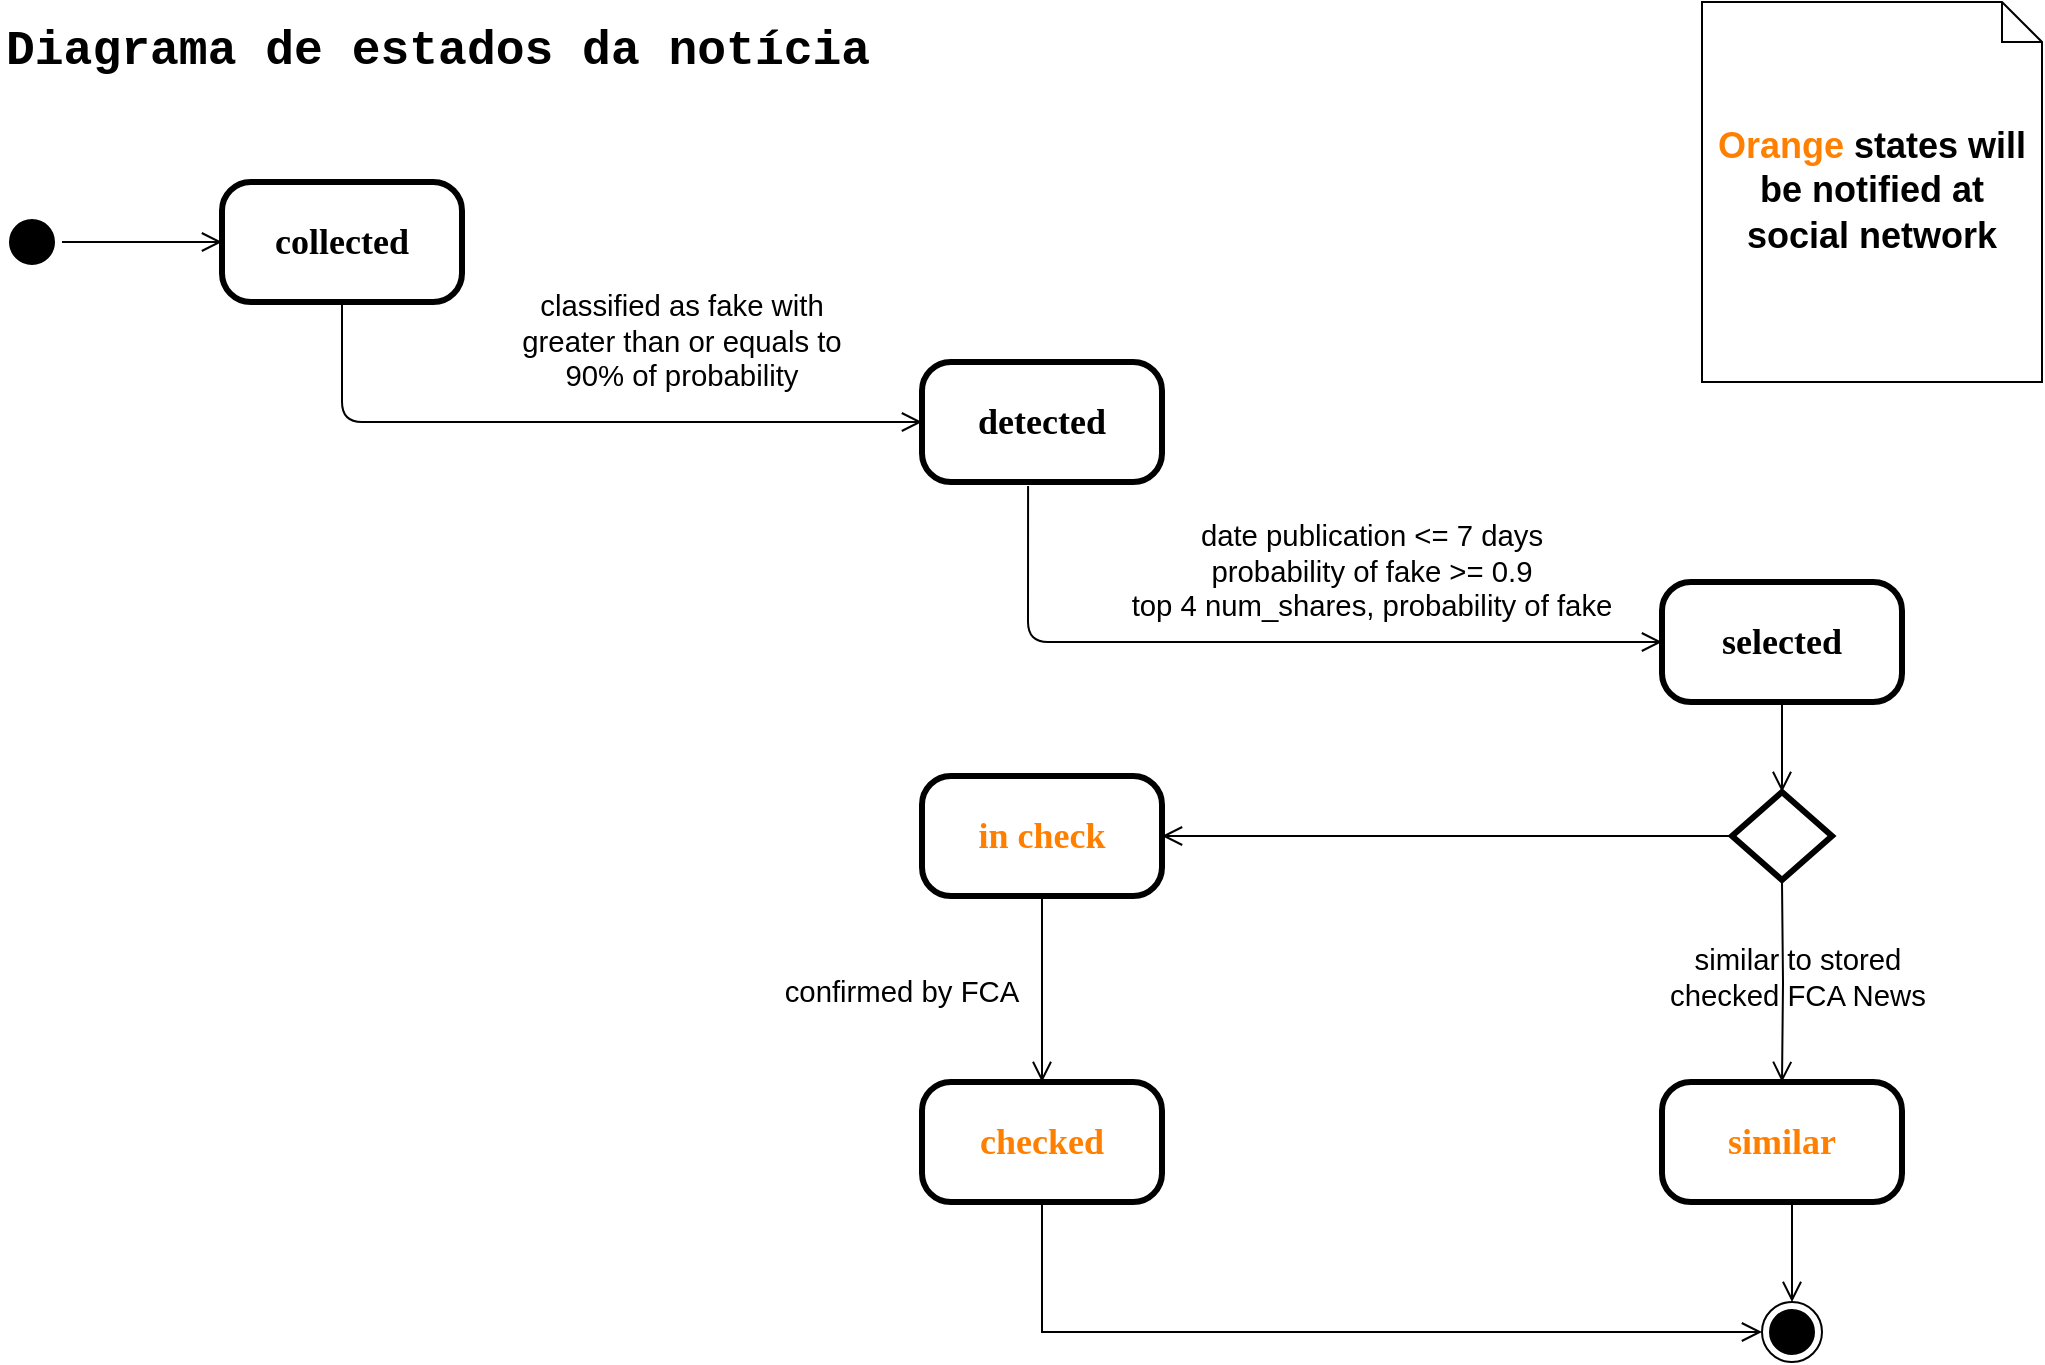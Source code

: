<mxfile version="19.0.3" type="device"><diagram name="Page-1" id="58cdce13-f638-feb5-8d6f-7d28b1aa9fa0"><mxGraphModel dx="1350" dy="764" grid="1" gridSize="10" guides="1" tooltips="1" connect="1" arrows="1" fold="1" page="1" pageScale="1" pageWidth="1100" pageHeight="850" background="none" math="0" shadow="0"><root><mxCell id="0"/><mxCell id="1" parent="0"/><mxCell id="382b91b5511bd0f7-1" value="" style="ellipse;html=1;shape=startState;fillColor=#000000;strokeColor=#000000;rounded=1;shadow=0;comic=0;labelBackgroundColor=none;fontFamily=Verdana;fontSize=12;fontColor=#000000;align=center;direction=south;" parent="1" vertex="1"><mxGeometry x="40" y="135" width="30" height="30" as="geometry"/></mxCell><mxCell id="382b91b5511bd0f7-5" value="checked" style="rounded=1;whiteSpace=wrap;html=1;arcSize=24;fillColor=#FFFFFF;strokeColor=#000000;shadow=0;comic=0;labelBackgroundColor=none;fontFamily=Verdana;fontSize=18;fontColor=#FF8000;align=center;fontStyle=1;strokeWidth=3;" parent="1" vertex="1"><mxGeometry x="500" y="570" width="120" height="60" as="geometry"/></mxCell><mxCell id="382b91b5511bd0f7-6" value="collected" style="rounded=1;whiteSpace=wrap;html=1;arcSize=24;fillColor=#FFFFFF;strokeColor=#000000;shadow=0;comic=0;labelBackgroundColor=none;fontFamily=Verdana;fontSize=18;fontColor=#000000;align=center;fontStyle=1;strokeWidth=3;" parent="1" vertex="1"><mxGeometry x="150" y="120" width="120" height="60" as="geometry"/></mxCell><mxCell id="3cde6dad864a17aa-3" style="edgeStyle=orthogonalEdgeStyle;html=1;exitX=0.442;exitY=1.033;entryX=0;entryY=0.5;labelBackgroundColor=none;endArrow=open;endSize=8;strokeColor=#000000;fontFamily=Verdana;fontSize=12;align=left;exitDx=0;exitDy=0;exitPerimeter=0;entryDx=0;entryDy=0;" parent="1" source="382b91b5511bd0f7-7" target="382b91b5511bd0f7-9" edge="1"><mxGeometry relative="1" as="geometry"><Array as="points"><mxPoint x="553" y="350"/></Array></mxGeometry></mxCell><mxCell id="382b91b5511bd0f7-7" value="detected" style="rounded=1;whiteSpace=wrap;html=1;arcSize=24;fillColor=#FFFFFF;strokeColor=#000000;shadow=0;comic=0;labelBackgroundColor=none;fontFamily=Verdana;fontSize=18;fontColor=#000000;align=center;fontStyle=1;strokeWidth=3;" parent="1" vertex="1"><mxGeometry x="500" y="210" width="120" height="60" as="geometry"/></mxCell><mxCell id="382b91b5511bd0f7-9" value="selected" style="rounded=1;whiteSpace=wrap;html=1;arcSize=24;fillColor=#FFFFFF;strokeColor=#000000;shadow=0;comic=0;labelBackgroundColor=none;fontFamily=Verdana;fontSize=18;fontColor=#000000;align=center;fontStyle=1;strokeWidth=3;" parent="1" vertex="1"><mxGeometry x="870" y="320" width="120" height="60" as="geometry"/></mxCell><mxCell id="382b91b5511bd0f7-10" value="in check" style="rounded=1;whiteSpace=wrap;html=1;arcSize=24;fillColor=#FFFFFF;strokeColor=#000000;shadow=0;comic=0;labelBackgroundColor=none;fontFamily=Verdana;fontSize=18;fontColor=#FF8000;align=center;fontStyle=1;strokeWidth=3;" parent="1" vertex="1"><mxGeometry x="500" y="417" width="120" height="60" as="geometry"/></mxCell><mxCell id="2a3bc250acf0617d-9" style="edgeStyle=orthogonalEdgeStyle;html=1;labelBackgroundColor=none;endArrow=open;endSize=8;strokeColor=#000000;fontFamily=Verdana;fontSize=12;align=left;" parent="1" source="382b91b5511bd0f7-1" target="382b91b5511bd0f7-6" edge="1"><mxGeometry relative="1" as="geometry"/></mxCell><mxCell id="2a3bc250acf0617d-10" style="edgeStyle=orthogonalEdgeStyle;html=1;labelBackgroundColor=none;endArrow=open;endSize=8;strokeColor=#000000;fontFamily=Verdana;fontSize=12;align=left;entryX=0;entryY=0.5;entryDx=0;entryDy=0;" parent="1" source="382b91b5511bd0f7-6" target="382b91b5511bd0f7-7" edge="1"><mxGeometry relative="1" as="geometry"><Array as="points"><mxPoint x="210" y="240"/></Array><mxPoint x="390" y="300" as="targetPoint"/></mxGeometry></mxCell><mxCell id="2a3bc250acf0617d-13" style="edgeStyle=orthogonalEdgeStyle;html=1;labelBackgroundColor=none;endArrow=open;endSize=8;strokeColor=#000000;fontFamily=Verdana;fontSize=12;align=left;exitX=0.5;exitY=1;exitDx=0;exitDy=0;" parent="1" source="382b91b5511bd0f7-10" target="382b91b5511bd0f7-5" edge="1"><mxGeometry relative="1" as="geometry"><mxPoint x="400" y="400" as="sourcePoint"/><mxPoint x="400" y="630" as="targetPoint"/></mxGeometry></mxCell><mxCell id="24f968d109e7d6b4-3" value="" style="ellipse;html=1;shape=endState;fillColor=#000000;strokeColor=#000000;rounded=1;shadow=0;comic=0;labelBackgroundColor=none;fontFamily=Verdana;fontSize=12;fontColor=#000000;align=center;" parent="1" vertex="1"><mxGeometry x="920" y="680" width="30" height="30" as="geometry"/></mxCell><mxCell id="3cde6dad864a17aa-12" style="edgeStyle=elbowEdgeStyle;html=1;labelBackgroundColor=none;endArrow=open;endSize=8;strokeColor=#000000;fontFamily=Verdana;fontSize=12;align=left;" parent="1" source="3cde6dad864a17aa-2" target="24f968d109e7d6b4-3" edge="1"><mxGeometry relative="1" as="geometry"/></mxCell><mxCell id="3cde6dad864a17aa-2" value="similar" style="rounded=1;whiteSpace=wrap;html=1;arcSize=24;fillColor=#FFFFFF;strokeColor=#000000;shadow=0;comic=0;labelBackgroundColor=none;fontFamily=Verdana;fontSize=18;fontColor=#FF8000;align=center;fontStyle=1;strokeWidth=3;" parent="1" vertex="1"><mxGeometry x="870" y="570" width="120" height="60" as="geometry"/></mxCell><mxCell id="KVO-pzEQ4T7bJXo37m-y-1" value="Diagrama de estados da notícia" style="text;html=1;strokeColor=none;fillColor=none;align=left;verticalAlign=middle;whiteSpace=wrap;rounded=0;fontFamily=Courier New;fontSize=24;fontStyle=1" vertex="1" parent="1"><mxGeometry x="40" y="40" width="610" height="30" as="geometry"/></mxCell><mxCell id="KVO-pzEQ4T7bJXo37m-y-2" value="&lt;div align=&quot;center&quot;&gt;&lt;span id=&quot;docs-internal-guid-097258bd-7fff-6547-c7ce-1cf2d3b466d7&quot; style=&quot;font-size: 11pt; font-family: Arial; color: rgb(0, 0, 0); background-color: transparent; font-weight: 400; font-style: normal; font-variant: normal; text-decoration: none; vertical-align: baseline;&quot;&gt;classified as fake with greater than or equals to 90% of probability&lt;/span&gt;&lt;/div&gt;" style="text;html=1;strokeColor=none;fillColor=none;align=center;verticalAlign=middle;whiteSpace=wrap;rounded=0;fontFamily=Courier New;fontSize=12;" vertex="1" parent="1"><mxGeometry x="290" y="165" width="180" height="70" as="geometry"/></mxCell><mxCell id="KVO-pzEQ4T7bJXo37m-y-3" value="&lt;p id=&quot;docs-internal-guid-91e728b4-7fff-335a-5711-17c1073c79c7&quot; style=&quot;line-height:1.2;margin-top:0pt;margin-bottom:0pt;&quot; dir=&quot;ltr&quot;&gt;&lt;span style=&quot;font-size: 11pt; font-family: Arial; color: rgb(0, 0, 0); background-color: transparent; font-weight: 400; font-style: normal; font-variant: normal; text-decoration: none; vertical-align: baseline;&quot;&gt;date publication &amp;lt;= 7 days&lt;br&gt;&lt;/span&gt;&lt;/p&gt;&lt;p style=&quot;line-height:1.2;margin-top:0pt;margin-bottom:0pt;&quot; dir=&quot;ltr&quot;&gt;&lt;span style=&quot;font-size: 11pt; font-family: Arial; color: rgb(0, 0, 0); background-color: transparent; font-weight: 400; font-style: normal; font-variant: normal; text-decoration: none; vertical-align: baseline;&quot;&gt;probability of fake &amp;gt;= 0.9&lt;/span&gt;&lt;/p&gt;&lt;p style=&quot;line-height:1.2;margin-top:0pt;margin-bottom:0pt;&quot; dir=&quot;ltr&quot;&gt;&lt;span style=&quot;font-size: 11pt; font-family: Arial; color: rgb(0, 0, 0); background-color: transparent; font-weight: 400; font-style: normal; font-variant: normal; text-decoration: none; vertical-align: baseline;&quot;&gt;top 4 num_shares, probability of fake&lt;br&gt;&lt;/span&gt;&lt;/p&gt;" style="text;html=1;strokeColor=none;fillColor=none;align=center;verticalAlign=middle;whiteSpace=wrap;rounded=0;fontFamily=Courier New;fontSize=14;" vertex="1" parent="1"><mxGeometry x="600" y="280" width="250" height="70" as="geometry"/></mxCell><mxCell id="KVO-pzEQ4T7bJXo37m-y-4" value="" style="rhombus;whiteSpace=wrap;html=1;fillColor=#FFFFFF;strokeColor=#000000;fontFamily=Courier New;fontSize=14;strokeWidth=3;" vertex="1" parent="1"><mxGeometry x="905" y="425" width="50" height="44" as="geometry"/></mxCell><mxCell id="KVO-pzEQ4T7bJXo37m-y-5" value="" style="edgeStyle=orthogonalEdgeStyle;html=1;align=left;verticalAlign=bottom;endArrow=open;endSize=8;strokeColor=#000000;rounded=0;fontFamily=Courier New;fontSize=14;entryX=1;entryY=0.5;entryDx=0;entryDy=0;" edge="1" source="KVO-pzEQ4T7bJXo37m-y-4" parent="1" target="382b91b5511bd0f7-10"><mxGeometry x="-1" relative="1" as="geometry"><mxPoint x="630" y="447" as="targetPoint"/></mxGeometry></mxCell><mxCell id="KVO-pzEQ4T7bJXo37m-y-6" value="" style="edgeStyle=orthogonalEdgeStyle;html=1;align=left;verticalAlign=top;endArrow=open;endSize=8;strokeColor=#000000;rounded=0;fontFamily=Courier New;fontSize=14;entryX=0.5;entryY=0;entryDx=0;entryDy=0;startArrow=none;" edge="1" parent="1" target="3cde6dad864a17aa-2"><mxGeometry x="-1" relative="1" as="geometry"><mxPoint x="860" y="530" as="targetPoint"/><mxPoint x="930" y="470" as="sourcePoint"/><Array as="points"/></mxGeometry></mxCell><mxCell id="KVO-pzEQ4T7bJXo37m-y-7" style="edgeStyle=orthogonalEdgeStyle;html=1;exitX=0.5;exitY=1;labelBackgroundColor=none;endArrow=open;endSize=8;strokeColor=#000000;fontFamily=Verdana;fontSize=12;align=left;exitDx=0;exitDy=0;entryX=0.5;entryY=0;entryDx=0;entryDy=0;" edge="1" parent="1" source="382b91b5511bd0f7-9" target="KVO-pzEQ4T7bJXo37m-y-4"><mxGeometry relative="1" as="geometry"><mxPoint x="840" y="630" as="sourcePoint"/><mxPoint x="970" y="440" as="targetPoint"/></mxGeometry></mxCell><mxCell id="KVO-pzEQ4T7bJXo37m-y-11" style="edgeStyle=orthogonalEdgeStyle;rounded=0;orthogonalLoop=1;jettySize=auto;html=1;exitX=0.5;exitY=1;exitDx=0;exitDy=0;fontFamily=Courier New;fontSize=14;" edge="1" parent="1"><mxGeometry relative="1" as="geometry"><mxPoint x="935" y="520" as="sourcePoint"/><mxPoint x="935" y="520" as="targetPoint"/></mxGeometry></mxCell><mxCell id="KVO-pzEQ4T7bJXo37m-y-12" value="&lt;p id=&quot;docs-internal-guid-91e728b4-7fff-335a-5711-17c1073c79c7&quot; style=&quot;line-height:1.2;margin-top:0pt;margin-bottom:0pt;&quot; dir=&quot;ltr&quot;&gt;&lt;span style=&quot;font-size: 11pt; font-family: Arial; color: rgb(0, 0, 0); background-color: transparent; font-weight: 400; font-style: normal; font-variant: normal; text-decoration: none; vertical-align: baseline;&quot;&gt;similar to stored checked FCA News&lt;br&gt;&lt;/span&gt;&lt;/p&gt;" style="text;html=1;strokeColor=none;fillColor=none;align=center;verticalAlign=middle;whiteSpace=wrap;rounded=0;fontFamily=Courier New;fontSize=14;" vertex="1" parent="1"><mxGeometry x="863" y="480" width="150" height="75" as="geometry"/></mxCell><mxCell id="KVO-pzEQ4T7bJXo37m-y-13" value="&lt;p id=&quot;docs-internal-guid-91e728b4-7fff-335a-5711-17c1073c79c7&quot; style=&quot;line-height:1.2;margin-top:0pt;margin-bottom:0pt;&quot; dir=&quot;ltr&quot;&gt;&lt;span style=&quot;font-size: 11pt; font-family: Arial; color: rgb(0, 0, 0); background-color: transparent; font-weight: 400; font-style: normal; font-variant: normal; text-decoration: none; vertical-align: baseline;&quot;&gt;confirmed by FCA&lt;br&gt;&lt;/span&gt;&lt;/p&gt;" style="text;html=1;strokeColor=none;fillColor=none;align=center;verticalAlign=middle;whiteSpace=wrap;rounded=0;fontFamily=Courier New;fontSize=14;" vertex="1" parent="1"><mxGeometry x="420" y="500" width="140" height="50" as="geometry"/></mxCell><mxCell id="KVO-pzEQ4T7bJXo37m-y-14" value="" style="edgeStyle=orthogonalEdgeStyle;html=1;align=left;verticalAlign=bottom;endArrow=open;endSize=8;strokeColor=#000000;rounded=0;fontFamily=Courier New;fontSize=14;entryX=0;entryY=0.5;entryDx=0;entryDy=0;exitX=0.5;exitY=1;exitDx=0;exitDy=0;" edge="1" parent="1" source="382b91b5511bd0f7-5" target="24f968d109e7d6b4-3"><mxGeometry x="-1" relative="1" as="geometry"><mxPoint x="380" y="710" as="targetPoint"/><mxPoint x="665" y="710" as="sourcePoint"/></mxGeometry></mxCell><mxCell id="KVO-pzEQ4T7bJXo37m-y-17" value="&lt;p id=&quot;docs-internal-guid-3d19d1b0-7fff-07df-e29f-cc08274f3c96&quot; style=&quot;line-height: 1.2; margin-top: 0pt; margin-bottom: 0pt; font-size: 18px;&quot; dir=&quot;ltr&quot;&gt;&lt;span style=&quot;font-size: 18px; font-family: Arial; color: rgb(0, 0, 0); background-color: transparent; font-weight: 700; font-style: normal; font-variant: normal; text-decoration: none; vertical-align: baseline;&quot;&gt;&lt;font style=&quot;font-size: 18px;&quot; color=&quot;#FF8000&quot;&gt;Orange&lt;/font&gt; states will be notified at social network&lt;/span&gt;&lt;/p&gt;" style="shape=note;size=20;whiteSpace=wrap;html=1;glass=0;labelBackgroundColor=none;fontFamily=Courier New;fontSize=18;fontColor=#000000;strokeColor=#000000;strokeWidth=1;fillColor=#FFFFFF;" vertex="1" parent="1"><mxGeometry x="890" y="30" width="170" height="190" as="geometry"/></mxCell></root></mxGraphModel></diagram></mxfile>